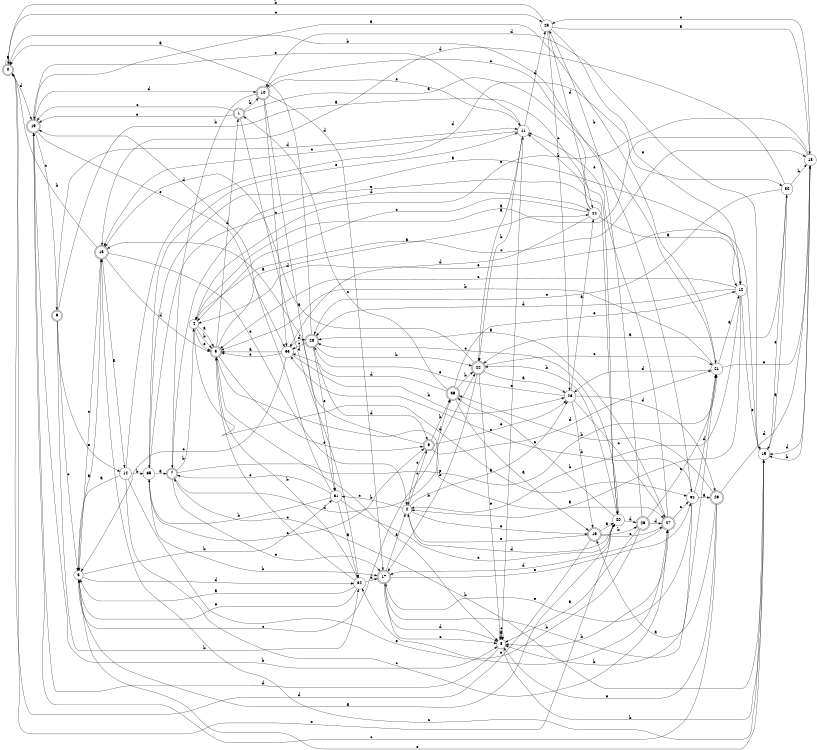 digraph n30_9 {
__start0 [label="" shape="none"];

rankdir=LR;
size="8,5";

s0 [style="rounded,filled", color="black", fillcolor="white" shape="doublecircle", label="0"];
s1 [style="rounded,filled", color="black", fillcolor="white" shape="doublecircle", label="1"];
s2 [style="filled", color="black", fillcolor="white" shape="circle", label="2"];
s3 [style="filled", color="black", fillcolor="white" shape="circle", label="3"];
s4 [style="filled", color="black", fillcolor="white" shape="circle", label="4"];
s5 [style="rounded,filled", color="black", fillcolor="white" shape="doublecircle", label="5"];
s6 [style="rounded,filled", color="black", fillcolor="white" shape="doublecircle", label="6"];
s7 [style="rounded,filled", color="black", fillcolor="white" shape="doublecircle", label="7"];
s8 [style="filled", color="black", fillcolor="white" shape="circle", label="8"];
s9 [style="rounded,filled", color="black", fillcolor="white" shape="doublecircle", label="9"];
s10 [style="rounded,filled", color="black", fillcolor="white" shape="doublecircle", label="10"];
s11 [style="filled", color="black", fillcolor="white" shape="circle", label="11"];
s12 [style="filled", color="black", fillcolor="white" shape="circle", label="12"];
s13 [style="rounded,filled", color="black", fillcolor="white" shape="doublecircle", label="13"];
s14 [style="filled", color="black", fillcolor="white" shape="circle", label="14"];
s15 [style="filled", color="black", fillcolor="white" shape="circle", label="15"];
s16 [style="rounded,filled", color="black", fillcolor="white" shape="doublecircle", label="16"];
s17 [style="rounded,filled", color="black", fillcolor="white" shape="doublecircle", label="17"];
s18 [style="filled", color="black", fillcolor="white" shape="circle", label="18"];
s19 [style="rounded,filled", color="black", fillcolor="white" shape="doublecircle", label="19"];
s20 [style="filled", color="black", fillcolor="white" shape="circle", label="20"];
s21 [style="filled", color="black", fillcolor="white" shape="circle", label="21"];
s22 [style="rounded,filled", color="black", fillcolor="white" shape="doublecircle", label="22"];
s23 [style="filled", color="black", fillcolor="white" shape="circle", label="23"];
s24 [style="filled", color="black", fillcolor="white" shape="circle", label="24"];
s25 [style="filled", color="black", fillcolor="white" shape="circle", label="25"];
s26 [style="rounded,filled", color="black", fillcolor="white" shape="doublecircle", label="26"];
s27 [style="rounded,filled", color="black", fillcolor="white" shape="doublecircle", label="27"];
s28 [style="rounded,filled", color="black", fillcolor="white" shape="doublecircle", label="28"];
s29 [style="rounded,filled", color="black", fillcolor="white" shape="doublecircle", label="29"];
s30 [style="filled", color="black", fillcolor="white" shape="circle", label="30"];
s31 [style="filled", color="black", fillcolor="white" shape="circle", label="31"];
s32 [style="filled", color="black", fillcolor="white" shape="circle", label="32"];
s33 [style="filled", color="black", fillcolor="white" shape="circle", label="33"];
s34 [style="filled", color="black", fillcolor="white" shape="circle", label="34"];
s35 [style="filled", color="black", fillcolor="white" shape="circle", label="35"];
s36 [style="rounded,filled", color="black", fillcolor="white" shape="doublecircle", label="36"];
s0 -> s0 [label="a"];
s0 -> s32 [label="b"];
s0 -> s25 [label="c"];
s0 -> s19 [label="d"];
s0 -> s20 [label="e"];
s1 -> s20 [label="a"];
s1 -> s10 [label="b"];
s1 -> s19 [label="c"];
s1 -> s34 [label="d"];
s1 -> s19 [label="e"];
s2 -> s23 [label="a"];
s2 -> s31 [label="b"];
s2 -> s9 [label="c"];
s2 -> s20 [label="d"];
s2 -> s16 [label="e"];
s3 -> s13 [label="a"];
s3 -> s31 [label="b"];
s3 -> s36 [label="c"];
s3 -> s34 [label="d"];
s3 -> s15 [label="e"];
s4 -> s5 [label="a"];
s4 -> s5 [label="b"];
s4 -> s18 [label="c"];
s4 -> s32 [label="d"];
s4 -> s5 [label="e"];
s5 -> s24 [label="a"];
s5 -> s27 [label="b"];
s5 -> s8 [label="c"];
s5 -> s1 [label="d"];
s5 -> s9 [label="e"];
s6 -> s20 [label="a"];
s6 -> s34 [label="b"];
s6 -> s3 [label="c"];
s6 -> s11 [label="d"];
s6 -> s14 [label="e"];
s7 -> s12 [label="a"];
s7 -> s4 [label="b"];
s7 -> s17 [label="c"];
s7 -> s22 [label="d"];
s7 -> s21 [label="e"];
s8 -> s8 [label="a"];
s8 -> s15 [label="b"];
s8 -> s8 [label="c"];
s8 -> s19 [label="d"];
s8 -> s11 [label="e"];
s9 -> s13 [label="a"];
s9 -> s36 [label="b"];
s9 -> s2 [label="c"];
s9 -> s21 [label="d"];
s9 -> s23 [label="e"];
s10 -> s31 [label="a"];
s10 -> s7 [label="b"];
s10 -> s33 [label="c"];
s10 -> s17 [label="d"];
s10 -> s11 [label="e"];
s11 -> s22 [label="a"];
s11 -> s22 [label="b"];
s11 -> s13 [label="c"];
s11 -> s25 [label="d"];
s11 -> s19 [label="e"];
s12 -> s2 [label="a"];
s12 -> s2 [label="b"];
s12 -> s5 [label="c"];
s12 -> s28 [label="d"];
s12 -> s15 [label="e"];
s13 -> s14 [label="a"];
s13 -> s0 [label="b"];
s13 -> s3 [label="c"];
s13 -> s5 [label="d"];
s13 -> s2 [label="e"];
s14 -> s3 [label="a"];
s14 -> s35 [label="b"];
s14 -> s27 [label="c"];
s14 -> s30 [label="d"];
s14 -> s27 [label="e"];
s15 -> s30 [label="a"];
s15 -> s7 [label="b"];
s15 -> s13 [label="c"];
s15 -> s10 [label="d"];
s15 -> s4 [label="e"];
s16 -> s20 [label="a"];
s16 -> s26 [label="b"];
s16 -> s27 [label="c"];
s16 -> s0 [label="d"];
s16 -> s2 [label="e"];
s17 -> s2 [label="a"];
s17 -> s21 [label="b"];
s17 -> s8 [label="c"];
s17 -> s8 [label="d"];
s17 -> s32 [label="e"];
s18 -> s4 [label="a"];
s18 -> s15 [label="b"];
s18 -> s25 [label="c"];
s18 -> s15 [label="d"];
s18 -> s4 [label="e"];
s19 -> s21 [label="a"];
s19 -> s8 [label="b"];
s19 -> s6 [label="c"];
s19 -> s10 [label="d"];
s19 -> s33 [label="e"];
s20 -> s3 [label="a"];
s20 -> s22 [label="b"];
s20 -> s28 [label="c"];
s20 -> s26 [label="d"];
s20 -> s36 [label="e"];
s21 -> s12 [label="a"];
s21 -> s5 [label="b"];
s21 -> s10 [label="c"];
s21 -> s23 [label="d"];
s21 -> s18 [label="e"];
s22 -> s23 [label="a"];
s22 -> s17 [label="b"];
s22 -> s21 [label="c"];
s22 -> s13 [label="d"];
s22 -> s8 [label="e"];
s23 -> s24 [label="a"];
s23 -> s16 [label="b"];
s23 -> s27 [label="c"];
s23 -> s29 [label="d"];
s23 -> s28 [label="e"];
s24 -> s12 [label="a"];
s24 -> s11 [label="b"];
s24 -> s4 [label="c"];
s24 -> s33 [label="d"];
s24 -> s35 [label="e"];
s25 -> s18 [label="a"];
s25 -> s0 [label="b"];
s25 -> s23 [label="c"];
s25 -> s24 [label="d"];
s25 -> s12 [label="e"];
s26 -> s8 [label="a"];
s26 -> s25 [label="b"];
s26 -> s21 [label="c"];
s26 -> s27 [label="d"];
s26 -> s34 [label="e"];
s27 -> s28 [label="a"];
s27 -> s8 [label="b"];
s27 -> s32 [label="c"];
s27 -> s17 [label="d"];
s27 -> s11 [label="e"];
s28 -> s0 [label="a"];
s28 -> s22 [label="b"];
s28 -> s33 [label="c"];
s28 -> s9 [label="d"];
s28 -> s31 [label="e"];
s29 -> s16 [label="a"];
s29 -> s36 [label="b"];
s29 -> s19 [label="c"];
s29 -> s18 [label="d"];
s29 -> s8 [label="e"];
s30 -> s22 [label="a"];
s30 -> s18 [label="b"];
s30 -> s28 [label="c"];
s30 -> s13 [label="d"];
s30 -> s15 [label="e"];
s31 -> s34 [label="a"];
s31 -> s35 [label="b"];
s31 -> s20 [label="c"];
s31 -> s19 [label="d"];
s31 -> s7 [label="e"];
s32 -> s29 [label="a"];
s32 -> s8 [label="b"];
s32 -> s33 [label="c"];
s32 -> s21 [label="d"];
s32 -> s17 [label="e"];
s33 -> s5 [label="a"];
s33 -> s23 [label="b"];
s33 -> s3 [label="c"];
s33 -> s28 [label="d"];
s33 -> s5 [label="e"];
s34 -> s3 [label="a"];
s34 -> s5 [label="b"];
s34 -> s5 [label="c"];
s34 -> s17 [label="d"];
s34 -> s3 [label="e"];
s35 -> s7 [label="a"];
s35 -> s17 [label="b"];
s35 -> s9 [label="c"];
s35 -> s24 [label="d"];
s35 -> s11 [label="e"];
s36 -> s16 [label="a"];
s36 -> s22 [label="b"];
s36 -> s1 [label="c"];
s36 -> s33 [label="d"];
s36 -> s12 [label="e"];

}